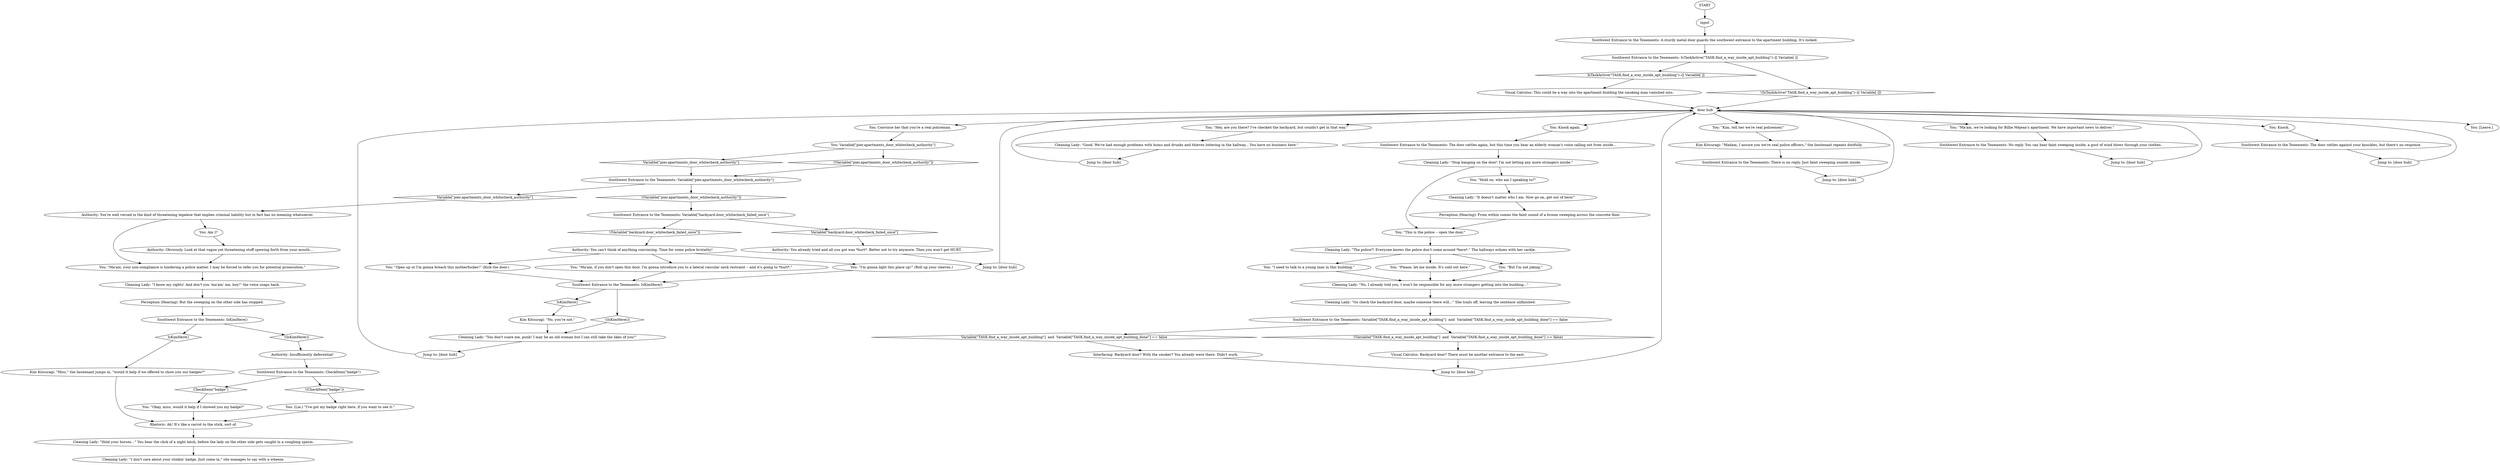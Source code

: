 # PIER / APARTMENTS PIER DOOR
# Approaching the door from outside.
# ==================================================
digraph G {
	  0 [label="START"];
	  1 [label="input"];
	  2 [label="Visual Calculus: Backyard door? There must be another entrance to the east."];
	  3 [label="You: Am I?"];
	  4 [label="Southwest Entrance to the Tenements: There is no reply. Just faint sweeping sounds inside."];
	  5 [label="Authority: You already tried and all you got was *hurt*. Better not to try anymore. Then you won't get HURT."];
	  6 [label="Authority: You're well versed in the kind of threatening legalese that implies criminal liability but in fact has no meaning whatsoever."];
	  7 [label="Rhetoric: Ah! It's like a carrot to the stick, sort of."];
	  8 [label="Southwest Entrance to the Tenements: No reply. You can hear faint sweeping inside; a gust of wind blows through your clothes."];
	  9 [label="Southwest Entrance to the Tenements: The door rattles against your knuckles, but there's no response."];
	  10 [label="Jump to: [door hub]"];
	  11 [label="You: \"Hold on, who am I speaking to?\""];
	  12 [label="Southwest Entrance to the Tenements: IsKimHere()"];
	  13 [label="IsKimHere()", shape=diamond];
	  14 [label="!(IsKimHere())", shape=diamond];
	  15 [label="door hub"];
	  16 [label="Kim Kitsuragi: \"No, you're not.\""];
	  17 [label="Cleaning Lady: \"It doesn't matter who I am. Now go on, get out of here!\""];
	  18 [label="Cleaning Lady: \"Hold your horses...\" You hear the click of a night latch, before the lady on the other side gets caught in a coughing spasm."];
	  19 [label="Jump to: [door hub]"];
	  20 [label="You: \"Ma'am, your non-compliance is hindering a police matter. I may be forced to refer you for potential prosecution.\""];
	  21 [label="You: \"Okay, miss, would it help if I showed you my badge?\""];
	  22 [label="Southwest Entrance to the Tenements: A sturdy metal door guards the southwest entrance to the apartment building. It's locked."];
	  23 [label="You: \"But I'm not joking.\""];
	  24 [label="Authority: Insufficiently deferential!"];
	  25 [label="Kim Kitsuragi: \"Miss,\" the lieutenant jumps in, \"would it help if we offered to show you our badges?\""];
	  26 [label="Cleaning Lady: \"I don't care about your stinkin' badge. Just come in,\" she manages to say with a wheeze."];
	  27 [label="Jump to: [door hub]"];
	  28 [label="You: \"Hey, are you there? I've checked the backyard, but couldn't get in that way.\""];
	  29 [label="You: \"I need to talk to a young man in this building.\""];
	  30 [label="Southwest Entrance to the Tenements: Variable[\"backyard.door_whitecheck_failed_once\"]"];
	  31 [label="Variable[\"backyard.door_whitecheck_failed_once\"]", shape=diamond];
	  32 [label="!(Variable[\"backyard.door_whitecheck_failed_once\"])", shape=diamond];
	  33 [label="You: Knock again."];
	  34 [label="Cleaning Lady: \"No, I already told you, I won't be responsible for any more strangers getting into the building...\""];
	  35 [label="You: \"Open up or I'm gonna breach this motherfucker!\" (Kick the door.)"];
	  36 [label="Southwest Entrance to the Tenements: CheckItem(\"badge\")"];
	  37 [label="CheckItem(\"badge\")", shape=diamond];
	  38 [label="!(CheckItem(\"badge\"))", shape=diamond];
	  39 [label="Kim Kitsuragi: \"Madam, I assure you we're real police officers,\" the lieutenant repeats dutifully."];
	  40 [label="Jump to: [door hub]"];
	  42 [label="You: Convince her that you're a real policeman."];
	  43 [label="You: Variable[\"pier.apartments_door_whitecheck_authority\"]"];
	  44 [label="Variable[\"pier.apartments_door_whitecheck_authority\"]", shape=diamond];
	  45 [label="!(Variable[\"pier.apartments_door_whitecheck_authority\"])", shape=diamond];
	  46 [label="Authority: You can't think of anything convincing. Time for some police brutality!"];
	  47 [label="Jump to: [door hub]"];
	  48 [label="Southwest Entrance to the Tenements: IsKimHere()"];
	  49 [label="IsKimHere()", shape=diamond];
	  50 [label="!(IsKimHere())", shape=diamond];
	  51 [label="Cleaning Lady: \"Stop banging on the door! I'm not letting any more strangers inside.\""];
	  52 [label="You: \"Kim, tell her we're real policemen!\""];
	  53 [label="Perception (Hearing): From within comes the faint sound of a broom sweeping across the concrete floor."];
	  54 [label="Visual Calculus: This could be a way into the apartment building the smoking man vanished into."];
	  55 [label="Jump to: [door hub]"];
	  56 [label="Cleaning Lady: \"Go check the backyard door, maybe someone there will...\" She trails off, leaving the sentence unfinished."];
	  57 [label="You: \"Ma'am, if you don't open this door, I'm gonna introduce you to a lateral vascular neck restraint -- and it's going to *hurt*.\""];
	  58 [label="Cleaning Lady: \"I know my rights! And don't you 'ma'am' me, boy!\" the voice snaps back."];
	  59 [label="Cleaning Lady: \"You don't scare me, punk! I may be an old woman but I can still take the likes of you!\""];
	  60 [label="You: \"Please, let me inside. It's cold out here.\""];
	  61 [label="Southwest Entrance to the Tenements: Variable[\"pier.apartments_door_whitecheck_authority\"]"];
	  62 [label="Variable[\"pier.apartments_door_whitecheck_authority\"]", shape=diamond];
	  63 [label="!(Variable[\"pier.apartments_door_whitecheck_authority\"])", shape=diamond];
	  64 [label="Cleaning Lady: \"The police?! Everyone knows the police don't come around *here*.“ The hallways echoes with her cackle."];
	  65 [label="You: (Lie.) \"I've got my badge right here, if you want to see it.\""];
	  66 [label="You: \"Ma'am, we're looking for Billie Méjean's apartment. We have important news to deliver.\""];
	  67 [label="Southwest Entrance to the Tenements: Variable[\"TASK.find_a_way_inside_apt_building\"]  and  Variable[\"TASK.find_a_way_inside_apt_building_done\"] == false"];
	  68 [label="Variable[\"TASK.find_a_way_inside_apt_building\"]  and  Variable[\"TASK.find_a_way_inside_apt_building_done\"] == false", shape=diamond];
	  69 [label="!(Variable[\"TASK.find_a_way_inside_apt_building\"]  and  Variable[\"TASK.find_a_way_inside_apt_building_done\"] == false)", shape=diamond];
	  70 [label="Authority: Obviously. Look at that vague yet threatening stuff spewing forth from your mouth..."];
	  71 [label="You: Knock."];
	  72 [label="You: [Leave.]"];
	  73 [label="Perception (Hearing): But the sweeping on the other side has stopped."];
	  74 [label="Southwest Entrance to the Tenements: The door rattles again, but this time you hear an elderly woman's voice calling out from inside..."];
	  75 [label="Jump to: [door hub]"];
	  76 [label="Interfacing: Backyard door? With the smoker? You already were there. Didn't work."];
	  77 [label="You: \"I'm gonna light this place up!\" (Roll up your sleeves.)"];
	  78 [label="You: \"This is the police -- open the door.\""];
	  79 [label="Southwest Entrance to the Tenements: IsTaskActive(\"TASK.find_a_way_inside_apt_building\")--[[ Variable[ ]]"];
	  80 [label="IsTaskActive(\"TASK.find_a_way_inside_apt_building\")--[[ Variable[ ]]", shape=diamond];
	  81 [label="!(IsTaskActive(\"TASK.find_a_way_inside_apt_building\")--[[ Variable[ ]])", shape=diamond];
	  82 [label="Cleaning Lady: \"Good. We've had enough problems with bums and drunks and thieves loitering in the hallway... You have no business here.\""];
	  0 -> 1
	  1 -> 22
	  2 -> 75
	  3 -> 70
	  4 -> 40
	  5 -> 47
	  6 -> 3
	  6 -> 20
	  7 -> 18
	  8 -> 27
	  9 -> 19
	  10 -> 15
	  11 -> 17
	  12 -> 13
	  12 -> 14
	  13 -> 16
	  14 -> 59
	  15 -> 33
	  15 -> 66
	  15 -> 71
	  15 -> 72
	  15 -> 42
	  15 -> 52
	  15 -> 28
	  16 -> 59
	  17 -> 53
	  18 -> 26
	  19 -> 15
	  20 -> 58
	  21 -> 7
	  22 -> 79
	  23 -> 34
	  24 -> 36
	  25 -> 7
	  27 -> 15
	  28 -> 82
	  29 -> 34
	  30 -> 32
	  30 -> 31
	  31 -> 5
	  32 -> 46
	  33 -> 74
	  34 -> 56
	  35 -> 12
	  36 -> 37
	  36 -> 38
	  37 -> 21
	  38 -> 65
	  39 -> 4
	  40 -> 15
	  42 -> 43
	  43 -> 44
	  43 -> 45
	  44 -> 61
	  45 -> 61
	  46 -> 57
	  46 -> 35
	  46 -> 77
	  47 -> 15
	  48 -> 49
	  48 -> 50
	  49 -> 25
	  50 -> 24
	  51 -> 11
	  51 -> 78
	  52 -> 39
	  53 -> 78
	  54 -> 15
	  55 -> 15
	  56 -> 67
	  57 -> 12
	  58 -> 73
	  59 -> 10
	  60 -> 34
	  61 -> 62
	  61 -> 63
	  62 -> 6
	  63 -> 30
	  64 -> 60
	  64 -> 29
	  64 -> 23
	  65 -> 7
	  66 -> 8
	  67 -> 68
	  67 -> 69
	  68 -> 76
	  69 -> 2
	  70 -> 20
	  71 -> 9
	  73 -> 48
	  74 -> 51
	  75 -> 15
	  76 -> 75
	  77 -> 12
	  78 -> 64
	  79 -> 80
	  79 -> 81
	  80 -> 54
	  81 -> 15
	  82 -> 55
}

